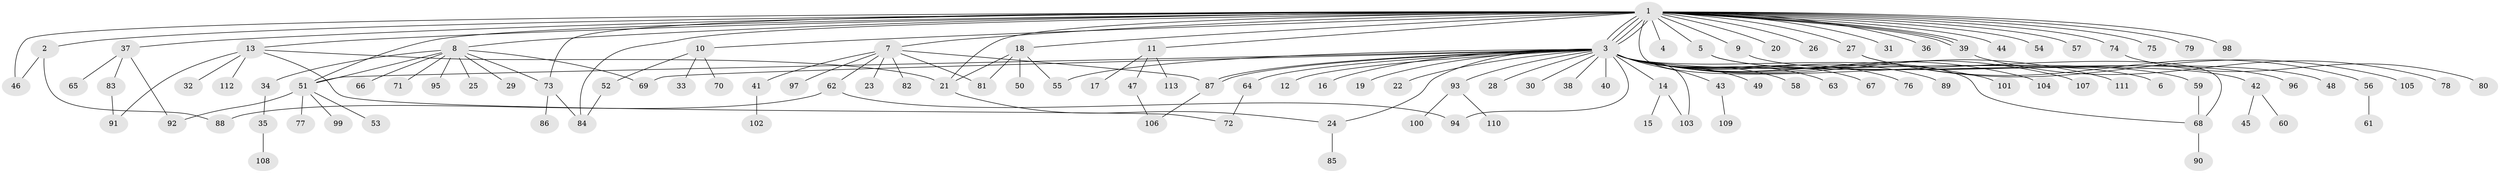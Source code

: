 // Generated by graph-tools (version 1.1) at 2025/11/02/27/25 16:11:14]
// undirected, 113 vertices, 140 edges
graph export_dot {
graph [start="1"]
  node [color=gray90,style=filled];
  1;
  2;
  3;
  4;
  5;
  6;
  7;
  8;
  9;
  10;
  11;
  12;
  13;
  14;
  15;
  16;
  17;
  18;
  19;
  20;
  21;
  22;
  23;
  24;
  25;
  26;
  27;
  28;
  29;
  30;
  31;
  32;
  33;
  34;
  35;
  36;
  37;
  38;
  39;
  40;
  41;
  42;
  43;
  44;
  45;
  46;
  47;
  48;
  49;
  50;
  51;
  52;
  53;
  54;
  55;
  56;
  57;
  58;
  59;
  60;
  61;
  62;
  63;
  64;
  65;
  66;
  67;
  68;
  69;
  70;
  71;
  72;
  73;
  74;
  75;
  76;
  77;
  78;
  79;
  80;
  81;
  82;
  83;
  84;
  85;
  86;
  87;
  88;
  89;
  90;
  91;
  92;
  93;
  94;
  95;
  96;
  97;
  98;
  99;
  100;
  101;
  102;
  103;
  104;
  105;
  106;
  107;
  108;
  109;
  110;
  111;
  112;
  113;
  1 -- 2;
  1 -- 3;
  1 -- 3;
  1 -- 3;
  1 -- 3;
  1 -- 4;
  1 -- 5;
  1 -- 7;
  1 -- 8;
  1 -- 9;
  1 -- 10;
  1 -- 11;
  1 -- 13;
  1 -- 18;
  1 -- 20;
  1 -- 21;
  1 -- 26;
  1 -- 27;
  1 -- 31;
  1 -- 36;
  1 -- 37;
  1 -- 39;
  1 -- 39;
  1 -- 39;
  1 -- 44;
  1 -- 46;
  1 -- 51;
  1 -- 54;
  1 -- 57;
  1 -- 68;
  1 -- 73;
  1 -- 74;
  1 -- 75;
  1 -- 79;
  1 -- 84;
  1 -- 98;
  2 -- 46;
  2 -- 88;
  3 -- 6;
  3 -- 12;
  3 -- 14;
  3 -- 16;
  3 -- 19;
  3 -- 22;
  3 -- 24;
  3 -- 28;
  3 -- 30;
  3 -- 38;
  3 -- 40;
  3 -- 43;
  3 -- 49;
  3 -- 51;
  3 -- 55;
  3 -- 58;
  3 -- 59;
  3 -- 63;
  3 -- 64;
  3 -- 67;
  3 -- 68;
  3 -- 69;
  3 -- 76;
  3 -- 87;
  3 -- 87;
  3 -- 89;
  3 -- 93;
  3 -- 94;
  3 -- 101;
  3 -- 103;
  3 -- 104;
  3 -- 107;
  3 -- 111;
  5 -- 42;
  5 -- 96;
  7 -- 23;
  7 -- 41;
  7 -- 62;
  7 -- 81;
  7 -- 82;
  7 -- 87;
  7 -- 97;
  8 -- 25;
  8 -- 29;
  8 -- 34;
  8 -- 51;
  8 -- 66;
  8 -- 69;
  8 -- 71;
  8 -- 73;
  8 -- 95;
  9 -- 48;
  10 -- 33;
  10 -- 52;
  10 -- 70;
  11 -- 17;
  11 -- 47;
  11 -- 113;
  13 -- 21;
  13 -- 32;
  13 -- 72;
  13 -- 91;
  13 -- 112;
  14 -- 15;
  14 -- 103;
  18 -- 21;
  18 -- 50;
  18 -- 55;
  18 -- 81;
  21 -- 24;
  24 -- 85;
  27 -- 56;
  27 -- 105;
  34 -- 35;
  35 -- 108;
  37 -- 65;
  37 -- 83;
  37 -- 92;
  39 -- 78;
  41 -- 102;
  42 -- 45;
  42 -- 60;
  43 -- 109;
  47 -- 106;
  51 -- 53;
  51 -- 77;
  51 -- 92;
  51 -- 99;
  52 -- 84;
  56 -- 61;
  59 -- 68;
  62 -- 88;
  62 -- 94;
  64 -- 72;
  68 -- 90;
  73 -- 84;
  73 -- 86;
  74 -- 80;
  83 -- 91;
  87 -- 106;
  93 -- 100;
  93 -- 110;
}

